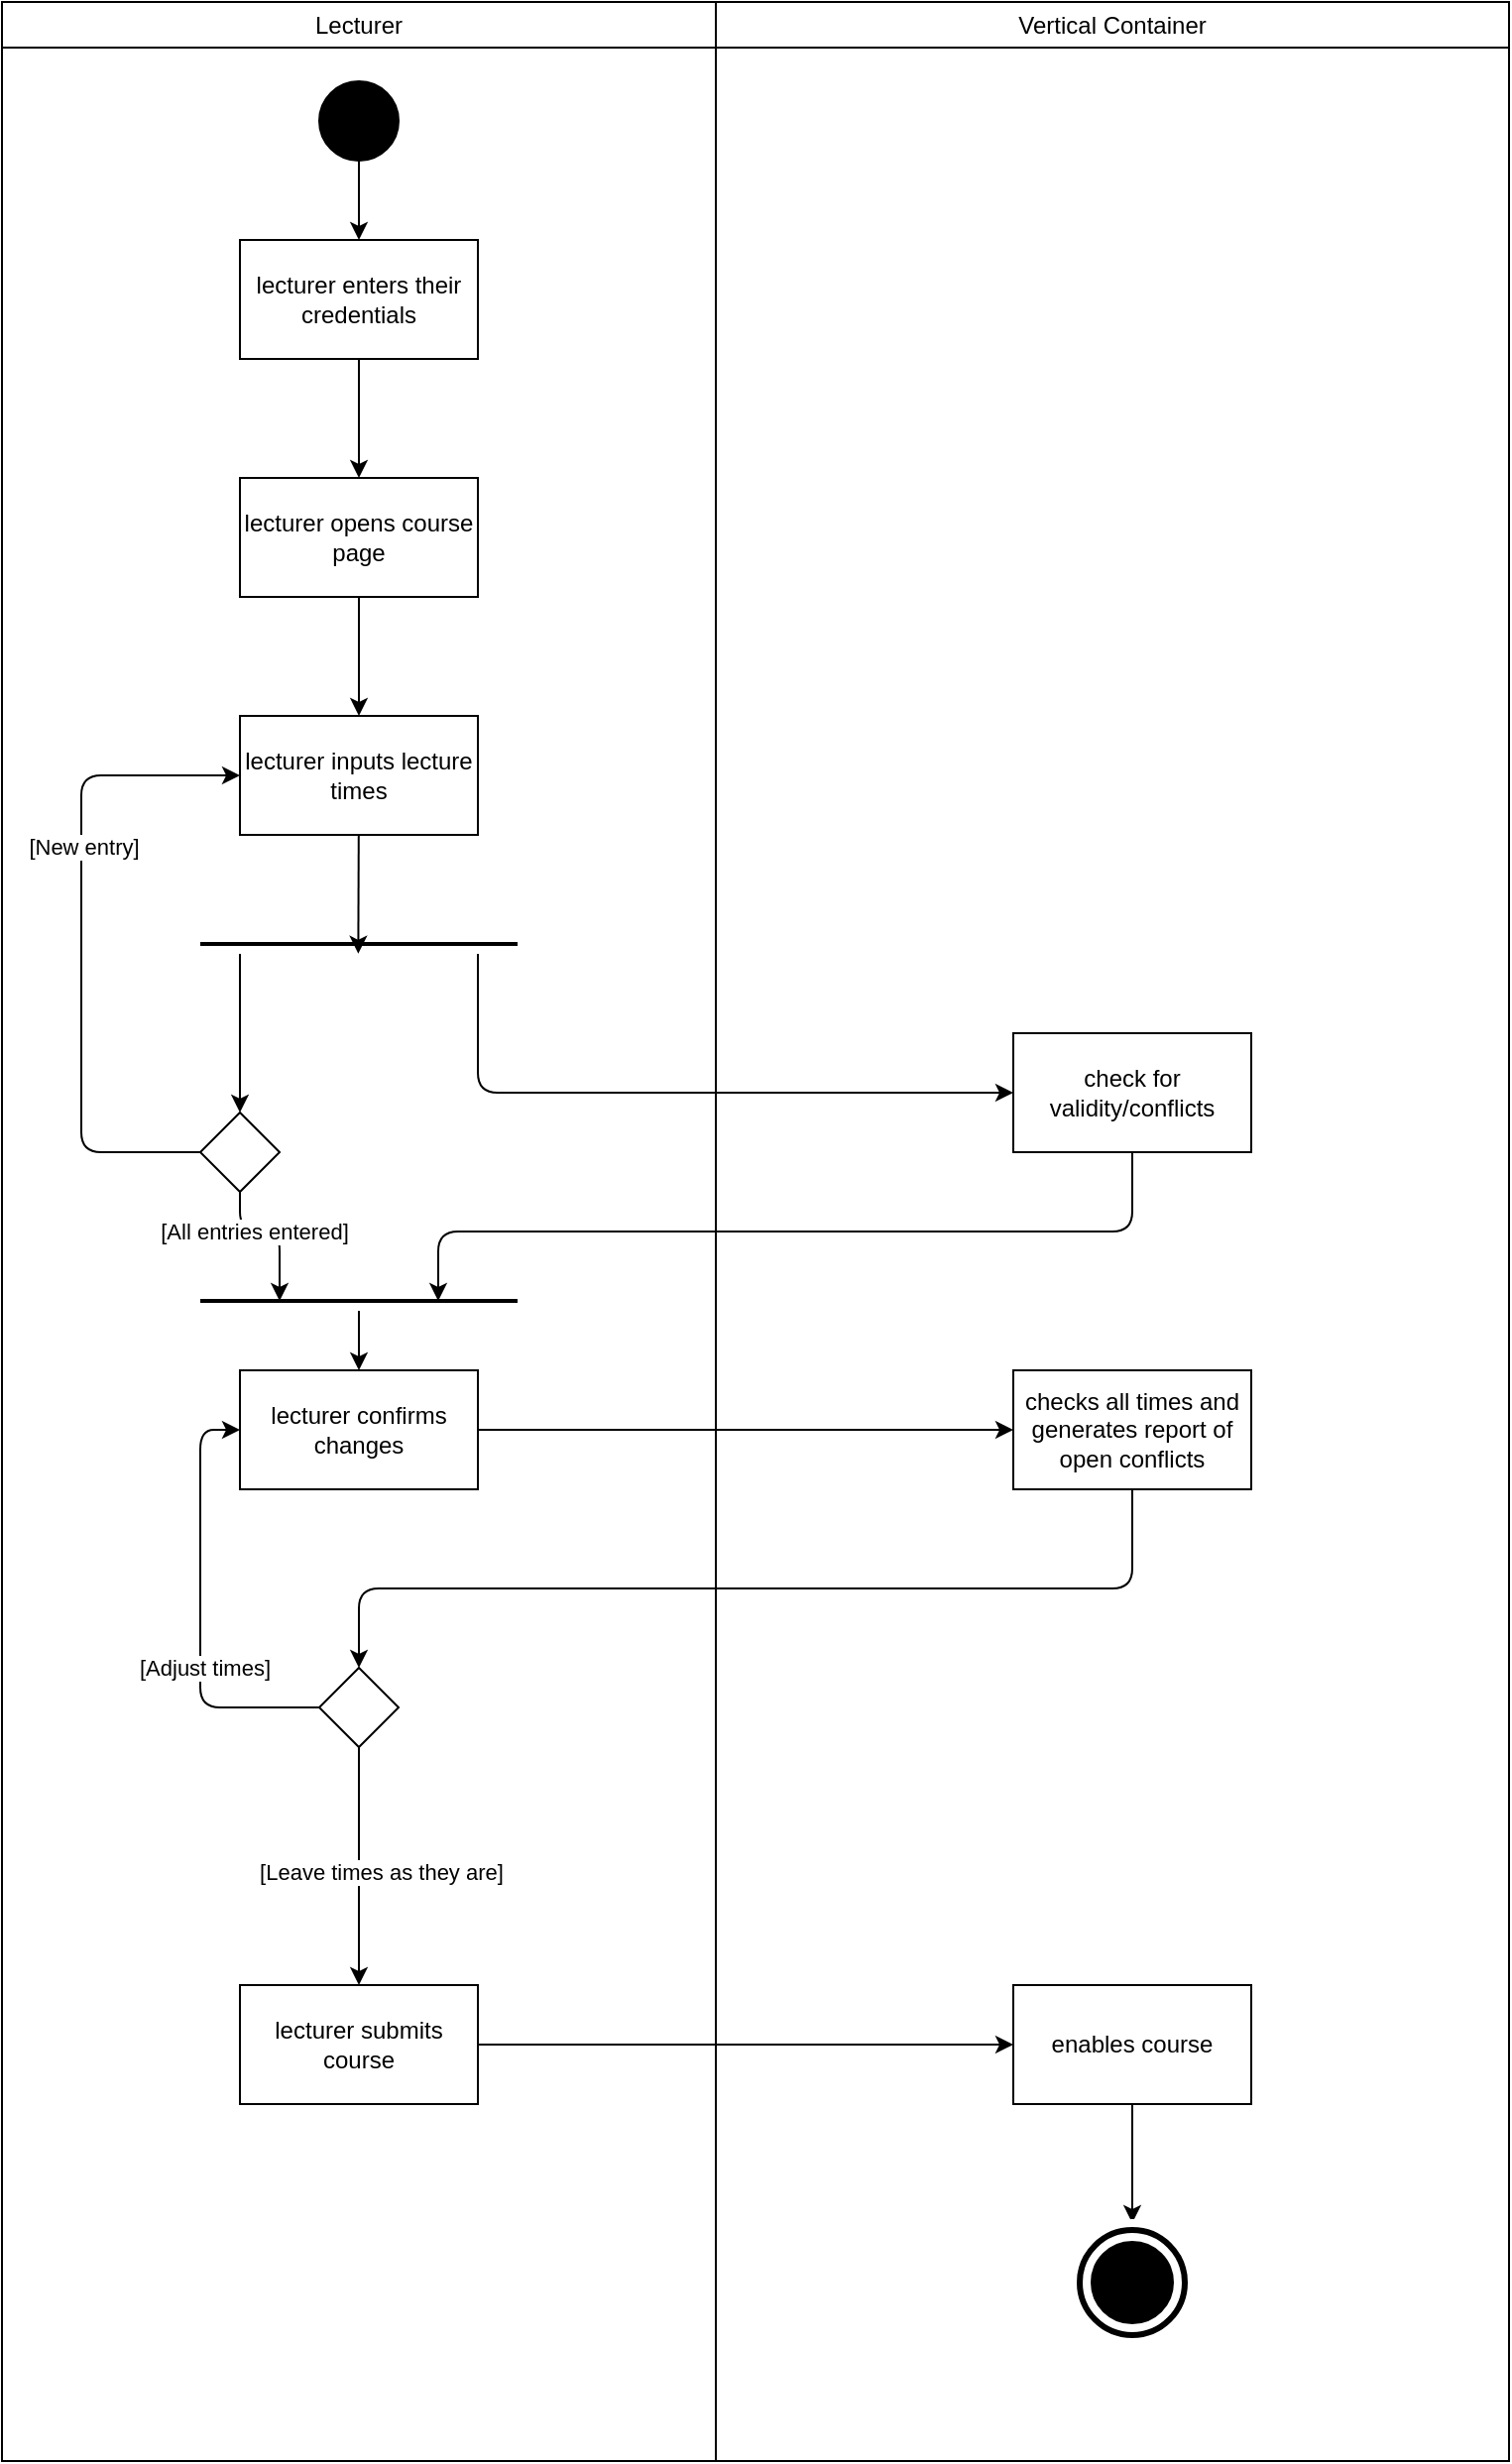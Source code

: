 <mxfile>
    <diagram id="xa1tQ76mCIzMYQqCaj_B" name="Page-1">
        <mxGraphModel dx="117" dy="235" grid="1" gridSize="10" guides="1" tooltips="1" connect="0" arrows="1" fold="1" page="1" pageScale="1" pageWidth="583" pageHeight="827" background="#ffffff" math="0" shadow="0">
            <root>
                <mxCell id="0"/>
                <mxCell id="1" parent="0"/>
                <mxCell id="5" value="Lecturer" style="swimlane;whiteSpace=wrap;html=1;fontStyle=0" vertex="1" parent="1">
                    <mxGeometry x="40" y="40" width="360" height="1240" as="geometry"/>
                </mxCell>
                <mxCell id="9" style="edgeStyle=none;html=1;" edge="1" parent="5" source="7" target="8">
                    <mxGeometry relative="1" as="geometry"/>
                </mxCell>
                <mxCell id="7" value="" style="ellipse;whiteSpace=wrap;html=1;aspect=fixed;fillStyle=solid;fillColor=#000000;" vertex="1" parent="5">
                    <mxGeometry x="160" y="40" width="40" height="40" as="geometry"/>
                </mxCell>
                <mxCell id="12" style="edgeStyle=none;html=1;" edge="1" parent="5" source="8" target="11">
                    <mxGeometry relative="1" as="geometry"/>
                </mxCell>
                <mxCell id="8" value="lecturer enters their credentials" style="rounded=0;whiteSpace=wrap;html=1;" vertex="1" parent="5">
                    <mxGeometry x="120" y="120" width="120" height="60" as="geometry"/>
                </mxCell>
                <mxCell id="24" style="edgeStyle=none;html=1;" edge="1" parent="5" source="11" target="18">
                    <mxGeometry relative="1" as="geometry"/>
                </mxCell>
                <mxCell id="11" value="lecturer opens course page" style="rounded=0;whiteSpace=wrap;html=1;" vertex="1" parent="5">
                    <mxGeometry x="120" y="240" width="120" height="60" as="geometry"/>
                </mxCell>
                <mxCell id="25" style="edgeStyle=none;html=1;entryX=0.498;entryY=0.988;entryDx=0;entryDy=0;entryPerimeter=0;" edge="1" parent="5" source="18" target="15">
                    <mxGeometry relative="1" as="geometry"/>
                </mxCell>
                <mxCell id="18" value="lecturer inputs lecture times" style="rounded=0;whiteSpace=wrap;html=1;" vertex="1" parent="5">
                    <mxGeometry x="120" y="360" width="120" height="60" as="geometry"/>
                </mxCell>
                <mxCell id="15" value="" style="line;strokeWidth=2;html=1;" vertex="1" parent="5">
                    <mxGeometry x="100" y="470" width="160" height="10" as="geometry"/>
                </mxCell>
                <mxCell id="26" style="edgeStyle=none;html=1;" edge="1" parent="5">
                    <mxGeometry relative="1" as="geometry">
                        <mxPoint x="120" y="560" as="targetPoint"/>
                        <mxPoint x="120" y="480" as="sourcePoint"/>
                    </mxGeometry>
                </mxCell>
                <mxCell id="27" style="edgeStyle=none;html=1;entryX=0;entryY=0.5;entryDx=0;entryDy=0;" edge="1" parent="5" target="19">
                    <mxGeometry relative="1" as="geometry">
                        <mxPoint x="240" y="560" as="targetPoint"/>
                        <mxPoint x="240" y="480" as="sourcePoint"/>
                        <Array as="points">
                            <mxPoint x="240" y="550"/>
                        </Array>
                    </mxGeometry>
                </mxCell>
                <mxCell id="30" style="edgeStyle=none;html=1;entryX=0;entryY=0.5;entryDx=0;entryDy=0;" edge="1" parent="5" source="29" target="18">
                    <mxGeometry relative="1" as="geometry">
                        <Array as="points">
                            <mxPoint x="40" y="580"/>
                            <mxPoint x="40" y="390"/>
                        </Array>
                    </mxGeometry>
                </mxCell>
                <mxCell id="31" value="[New entry]" style="edgeLabel;html=1;align=center;verticalAlign=middle;resizable=0;points=[];" vertex="1" connectable="0" parent="30">
                    <mxGeometry x="0.298" y="-1" relative="1" as="geometry">
                        <mxPoint as="offset"/>
                    </mxGeometry>
                </mxCell>
                <mxCell id="33" style="edgeStyle=none;html=1;entryX=0.25;entryY=0.5;entryDx=0;entryDy=0;entryPerimeter=0;" edge="1" parent="5" source="29" target="36">
                    <mxGeometry relative="1" as="geometry">
                        <Array as="points">
                            <mxPoint x="120" y="620"/>
                            <mxPoint x="140" y="620"/>
                        </Array>
                    </mxGeometry>
                </mxCell>
                <mxCell id="34" value="[All entries entered]" style="edgeLabel;html=1;align=center;verticalAlign=middle;resizable=0;points=[];" vertex="1" connectable="0" parent="33">
                    <mxGeometry x="-0.291" relative="1" as="geometry">
                        <mxPoint as="offset"/>
                    </mxGeometry>
                </mxCell>
                <mxCell id="29" value="" style="rhombus;whiteSpace=wrap;html=1;" vertex="1" parent="5">
                    <mxGeometry x="100" y="560" width="40" height="40" as="geometry"/>
                </mxCell>
                <mxCell id="32" value="lecturer confirms changes" style="rounded=0;whiteSpace=wrap;html=1;" vertex="1" parent="5">
                    <mxGeometry x="120" y="690" width="120" height="60" as="geometry"/>
                </mxCell>
                <mxCell id="38" style="edgeStyle=none;html=1;" edge="1" parent="5" source="36" target="32">
                    <mxGeometry relative="1" as="geometry"/>
                </mxCell>
                <mxCell id="36" value="" style="line;strokeWidth=2;html=1;" vertex="1" parent="5">
                    <mxGeometry x="100" y="650" width="160" height="10" as="geometry"/>
                </mxCell>
                <mxCell id="47" style="edgeStyle=none;html=1;entryX=0.5;entryY=0;entryDx=0;entryDy=0;exitX=0.5;exitY=1;exitDx=0;exitDy=0;" edge="1" parent="5" source="43" target="51">
                    <mxGeometry relative="1" as="geometry">
                        <mxPoint x="200" y="950" as="targetPoint"/>
                        <Array as="points">
                            <mxPoint x="180" y="920"/>
                        </Array>
                    </mxGeometry>
                </mxCell>
                <mxCell id="49" value="[Leave times as they are]" style="edgeLabel;html=1;align=center;verticalAlign=middle;resizable=0;points=[];" vertex="1" connectable="0" parent="47">
                    <mxGeometry x="-0.24" y="-3" relative="1" as="geometry">
                        <mxPoint x="14" y="17" as="offset"/>
                    </mxGeometry>
                </mxCell>
                <mxCell id="43" value="" style="rhombus;whiteSpace=wrap;html=1;" vertex="1" parent="5">
                    <mxGeometry x="160" y="840" width="40" height="40" as="geometry"/>
                </mxCell>
                <mxCell id="44" style="edgeStyle=none;html=1;entryX=0;entryY=0.5;entryDx=0;entryDy=0;" edge="1" parent="5" source="43" target="32">
                    <mxGeometry relative="1" as="geometry">
                        <mxPoint x="100" y="720" as="targetPoint"/>
                        <Array as="points">
                            <mxPoint x="100" y="860"/>
                            <mxPoint x="100" y="720"/>
                        </Array>
                    </mxGeometry>
                </mxCell>
                <mxCell id="48" value="[Adjust times]" style="edgeLabel;html=1;align=center;verticalAlign=middle;resizable=0;points=[];" vertex="1" connectable="0" parent="44">
                    <mxGeometry x="-0.27" y="-2" relative="1" as="geometry">
                        <mxPoint as="offset"/>
                    </mxGeometry>
                </mxCell>
                <mxCell id="51" value="lecturer submits course" style="rounded=0;whiteSpace=wrap;html=1;" vertex="1" parent="5">
                    <mxGeometry x="120" y="1000" width="120" height="60" as="geometry"/>
                </mxCell>
                <mxCell id="6" value="Vertical Container" style="swimlane;whiteSpace=wrap;html=1;fontStyle=0" vertex="1" parent="1">
                    <mxGeometry x="400" y="40" width="400" height="1240" as="geometry"/>
                </mxCell>
                <mxCell id="19" value="check for validity/conflicts" style="rounded=0;whiteSpace=wrap;html=1;" vertex="1" parent="6">
                    <mxGeometry x="150" y="520" width="120" height="60" as="geometry"/>
                </mxCell>
                <mxCell id="39" value="checks all times and generates report of open conflicts" style="rounded=0;whiteSpace=wrap;html=1;" vertex="1" parent="6">
                    <mxGeometry x="150" y="690" width="120" height="60" as="geometry"/>
                </mxCell>
                <mxCell id="56" style="edgeStyle=none;html=1;" edge="1" parent="6" source="53" target="55">
                    <mxGeometry relative="1" as="geometry"/>
                </mxCell>
                <mxCell id="53" value="enables course" style="rounded=0;whiteSpace=wrap;html=1;" vertex="1" parent="6">
                    <mxGeometry x="150" y="1000" width="120" height="60" as="geometry"/>
                </mxCell>
                <mxCell id="55" value="" style="ellipse;shape=doubleEllipse;whiteSpace=wrap;html=1;aspect=fixed;fillStyle=solid;fillColor=#000000;strokeColor=#FFFFFF;strokeWidth=4;" vertex="1" parent="6">
                    <mxGeometry x="180" y="1120" width="60" height="60" as="geometry"/>
                </mxCell>
                <mxCell id="37" style="edgeStyle=none;html=1;entryX=0.75;entryY=0.5;entryDx=0;entryDy=0;entryPerimeter=0;" edge="1" parent="1" source="19" target="36">
                    <mxGeometry relative="1" as="geometry">
                        <Array as="points">
                            <mxPoint x="610" y="660"/>
                            <mxPoint x="260" y="660"/>
                        </Array>
                    </mxGeometry>
                </mxCell>
                <mxCell id="40" style="edgeStyle=none;html=1;entryX=0;entryY=0.5;entryDx=0;entryDy=0;" edge="1" parent="1" source="32" target="39">
                    <mxGeometry relative="1" as="geometry"/>
                </mxCell>
                <mxCell id="42" style="edgeStyle=none;html=1;entryX=0.5;entryY=0;entryDx=0;entryDy=0;" edge="1" parent="1" source="39" target="43">
                    <mxGeometry relative="1" as="geometry">
                        <mxPoint x="220" y="880" as="targetPoint"/>
                        <Array as="points">
                            <mxPoint x="610" y="840"/>
                            <mxPoint x="220" y="840"/>
                        </Array>
                    </mxGeometry>
                </mxCell>
                <mxCell id="54" style="edgeStyle=none;html=1;entryX=0;entryY=0.5;entryDx=0;entryDy=0;" edge="1" parent="1" source="51" target="53">
                    <mxGeometry relative="1" as="geometry"/>
                </mxCell>
            </root>
        </mxGraphModel>
    </diagram>
</mxfile>